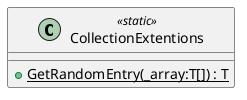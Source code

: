 @startuml
class CollectionExtentions <<static>> {
    + {static} GetRandomEntry(_array:T[]) : T
}
@enduml
